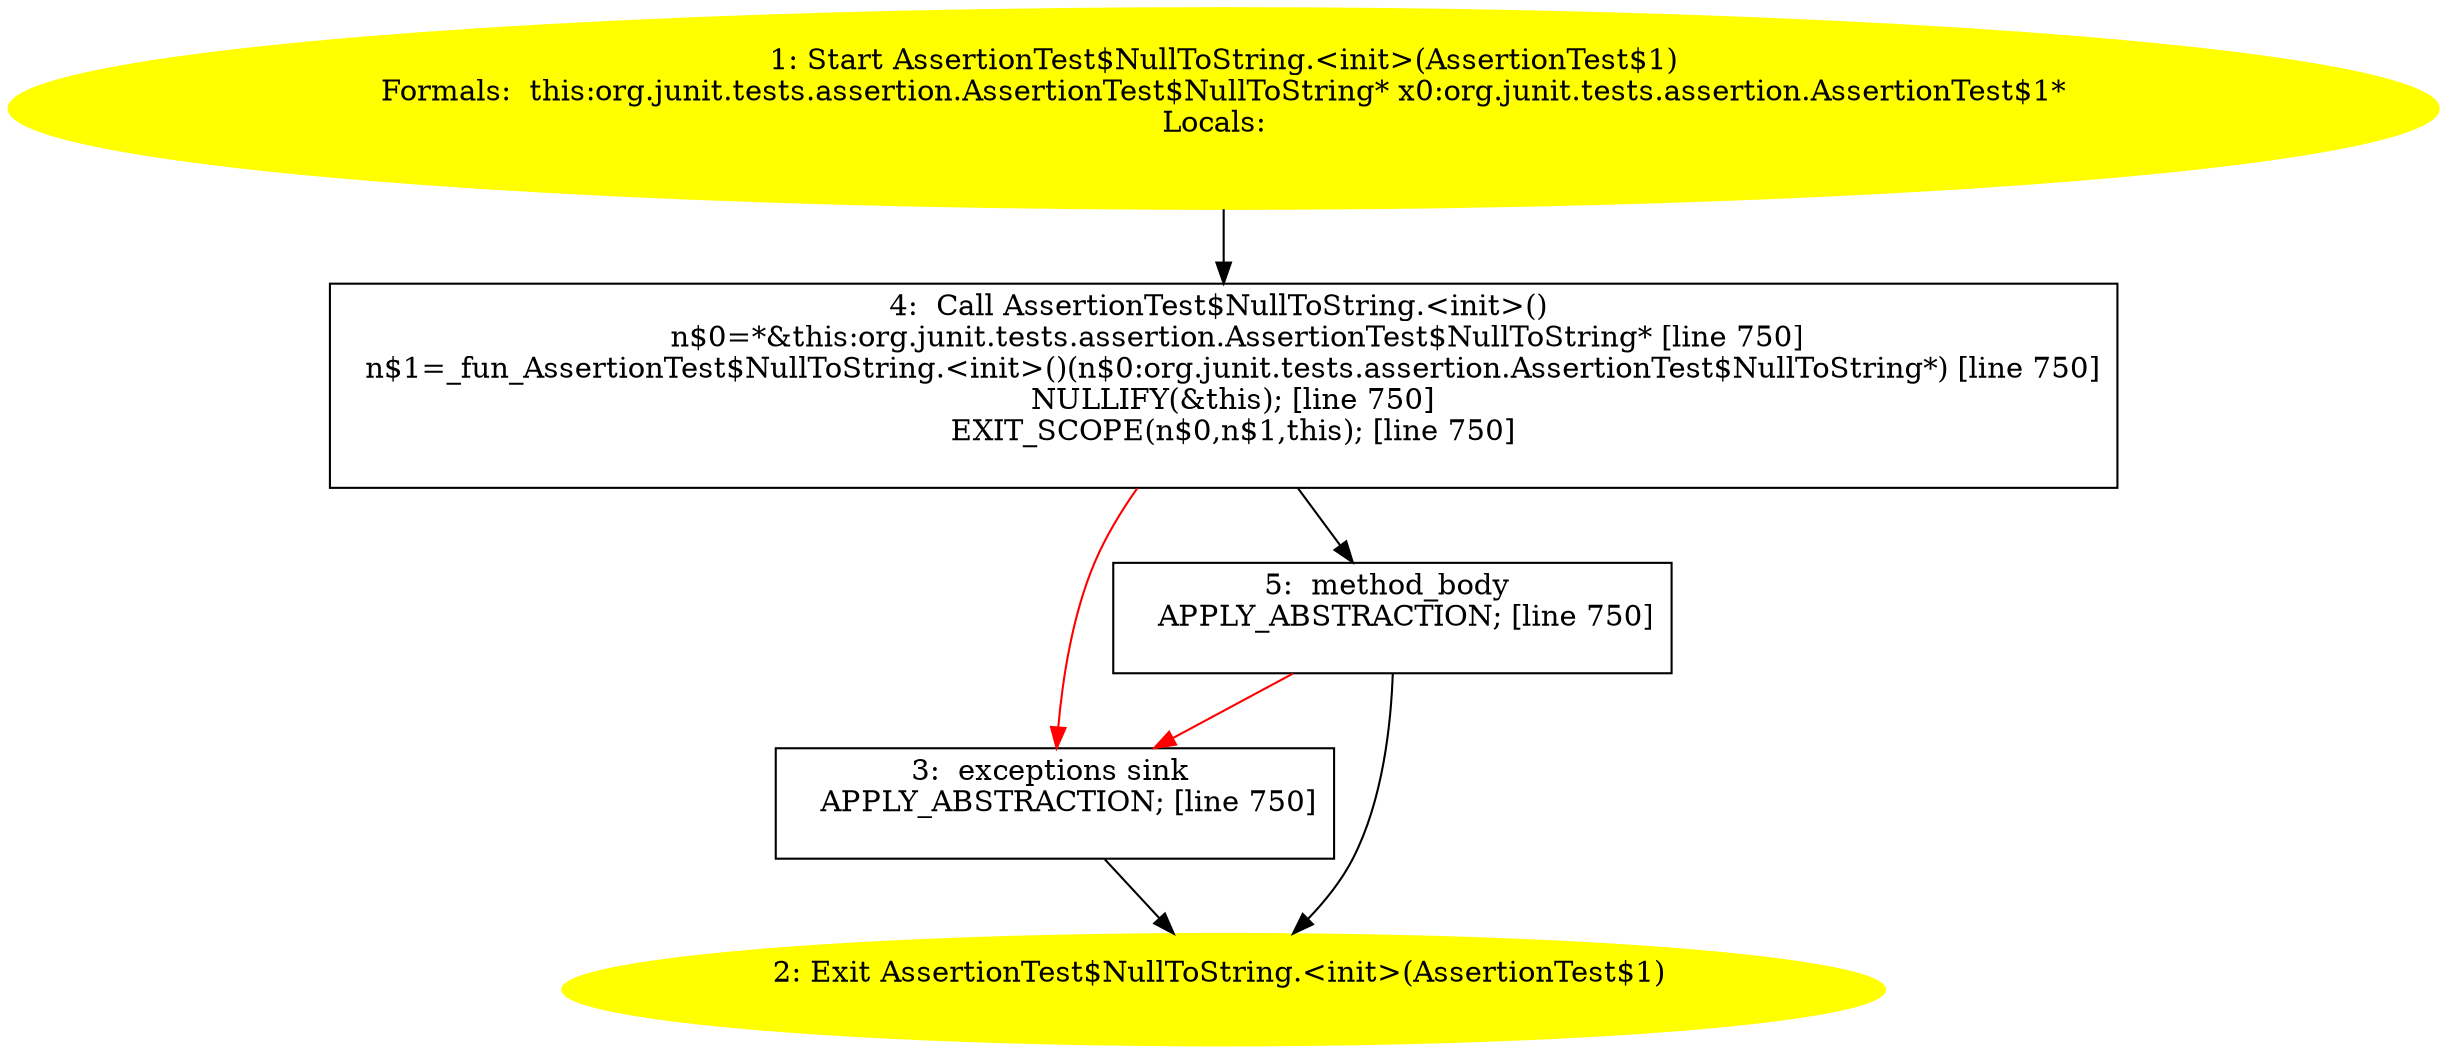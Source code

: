 /* @generated */
digraph cfg {
"org.junit.tests.assertion.AssertionTest$NullToString.<init>(org.junit.tests.assertion.AssertionTest$.aa2272812fd90ee6fd70474efa377cfa_1" [label="1: Start AssertionTest$NullToString.<init>(AssertionTest$1)\nFormals:  this:org.junit.tests.assertion.AssertionTest$NullToString* x0:org.junit.tests.assertion.AssertionTest$1*\nLocals:  \n  " color=yellow style=filled]
	

	 "org.junit.tests.assertion.AssertionTest$NullToString.<init>(org.junit.tests.assertion.AssertionTest$.aa2272812fd90ee6fd70474efa377cfa_1" -> "org.junit.tests.assertion.AssertionTest$NullToString.<init>(org.junit.tests.assertion.AssertionTest$.aa2272812fd90ee6fd70474efa377cfa_4" ;
"org.junit.tests.assertion.AssertionTest$NullToString.<init>(org.junit.tests.assertion.AssertionTest$.aa2272812fd90ee6fd70474efa377cfa_2" [label="2: Exit AssertionTest$NullToString.<init>(AssertionTest$1) \n  " color=yellow style=filled]
	

"org.junit.tests.assertion.AssertionTest$NullToString.<init>(org.junit.tests.assertion.AssertionTest$.aa2272812fd90ee6fd70474efa377cfa_3" [label="3:  exceptions sink \n   APPLY_ABSTRACTION; [line 750]\n " shape="box"]
	

	 "org.junit.tests.assertion.AssertionTest$NullToString.<init>(org.junit.tests.assertion.AssertionTest$.aa2272812fd90ee6fd70474efa377cfa_3" -> "org.junit.tests.assertion.AssertionTest$NullToString.<init>(org.junit.tests.assertion.AssertionTest$.aa2272812fd90ee6fd70474efa377cfa_2" ;
"org.junit.tests.assertion.AssertionTest$NullToString.<init>(org.junit.tests.assertion.AssertionTest$.aa2272812fd90ee6fd70474efa377cfa_4" [label="4:  Call AssertionTest$NullToString.<init>() \n   n$0=*&this:org.junit.tests.assertion.AssertionTest$NullToString* [line 750]\n  n$1=_fun_AssertionTest$NullToString.<init>()(n$0:org.junit.tests.assertion.AssertionTest$NullToString*) [line 750]\n  NULLIFY(&this); [line 750]\n  EXIT_SCOPE(n$0,n$1,this); [line 750]\n " shape="box"]
	

	 "org.junit.tests.assertion.AssertionTest$NullToString.<init>(org.junit.tests.assertion.AssertionTest$.aa2272812fd90ee6fd70474efa377cfa_4" -> "org.junit.tests.assertion.AssertionTest$NullToString.<init>(org.junit.tests.assertion.AssertionTest$.aa2272812fd90ee6fd70474efa377cfa_5" ;
	 "org.junit.tests.assertion.AssertionTest$NullToString.<init>(org.junit.tests.assertion.AssertionTest$.aa2272812fd90ee6fd70474efa377cfa_4" -> "org.junit.tests.assertion.AssertionTest$NullToString.<init>(org.junit.tests.assertion.AssertionTest$.aa2272812fd90ee6fd70474efa377cfa_3" [color="red" ];
"org.junit.tests.assertion.AssertionTest$NullToString.<init>(org.junit.tests.assertion.AssertionTest$.aa2272812fd90ee6fd70474efa377cfa_5" [label="5:  method_body \n   APPLY_ABSTRACTION; [line 750]\n " shape="box"]
	

	 "org.junit.tests.assertion.AssertionTest$NullToString.<init>(org.junit.tests.assertion.AssertionTest$.aa2272812fd90ee6fd70474efa377cfa_5" -> "org.junit.tests.assertion.AssertionTest$NullToString.<init>(org.junit.tests.assertion.AssertionTest$.aa2272812fd90ee6fd70474efa377cfa_2" ;
	 "org.junit.tests.assertion.AssertionTest$NullToString.<init>(org.junit.tests.assertion.AssertionTest$.aa2272812fd90ee6fd70474efa377cfa_5" -> "org.junit.tests.assertion.AssertionTest$NullToString.<init>(org.junit.tests.assertion.AssertionTest$.aa2272812fd90ee6fd70474efa377cfa_3" [color="red" ];
}
